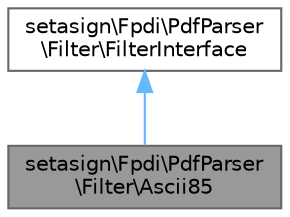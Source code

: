 digraph "setasign\Fpdi\PdfParser\Filter\Ascii85"
{
 // LATEX_PDF_SIZE
  bgcolor="transparent";
  edge [fontname=Helvetica,fontsize=10,labelfontname=Helvetica,labelfontsize=10];
  node [fontname=Helvetica,fontsize=10,shape=box,height=0.2,width=0.4];
  Node1 [id="Node000001",label="setasign\\Fpdi\\PdfParser\l\\Filter\\Ascii85",height=0.2,width=0.4,color="gray40", fillcolor="grey60", style="filled", fontcolor="black",tooltip=" "];
  Node2 -> Node1 [id="edge1_Node000001_Node000002",dir="back",color="steelblue1",style="solid",tooltip=" "];
  Node2 [id="Node000002",label="setasign\\Fpdi\\PdfParser\l\\Filter\\FilterInterface",height=0.2,width=0.4,color="gray40", fillcolor="white", style="filled",URL="$interfacesetasign_1_1Fpdi_1_1PdfParser_1_1Filter_1_1FilterInterface.html",tooltip=" "];
}
